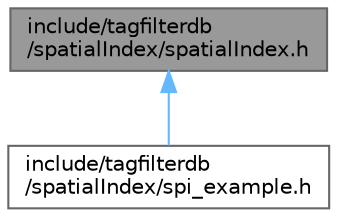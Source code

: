 digraph "include/tagfilterdb/spatialIndex/spatialIndex.h"
{
 // LATEX_PDF_SIZE
  bgcolor="transparent";
  edge [fontname=Helvetica,fontsize=10,labelfontname=Helvetica,labelfontsize=10];
  node [fontname=Helvetica,fontsize=10,shape=box,height=0.2,width=0.4];
  Node1 [id="Node000001",label="include/tagfilterdb\l/spatialIndex/spatialIndex.h",height=0.2,width=0.4,color="gray40", fillcolor="grey60", style="filled", fontcolor="black",tooltip="N-dimensional RTree implementation in C++."];
  Node1 -> Node2 [id="edge2_Node000001_Node000002",dir="back",color="steelblue1",style="solid",tooltip=" "];
  Node2 [id="Node000002",label="include/tagfilterdb\l/spatialIndex/spi_example.h",height=0.2,width=0.4,color="grey40", fillcolor="white", style="filled",URL="$spi__example_8h.html",tooltip=" "];
}
